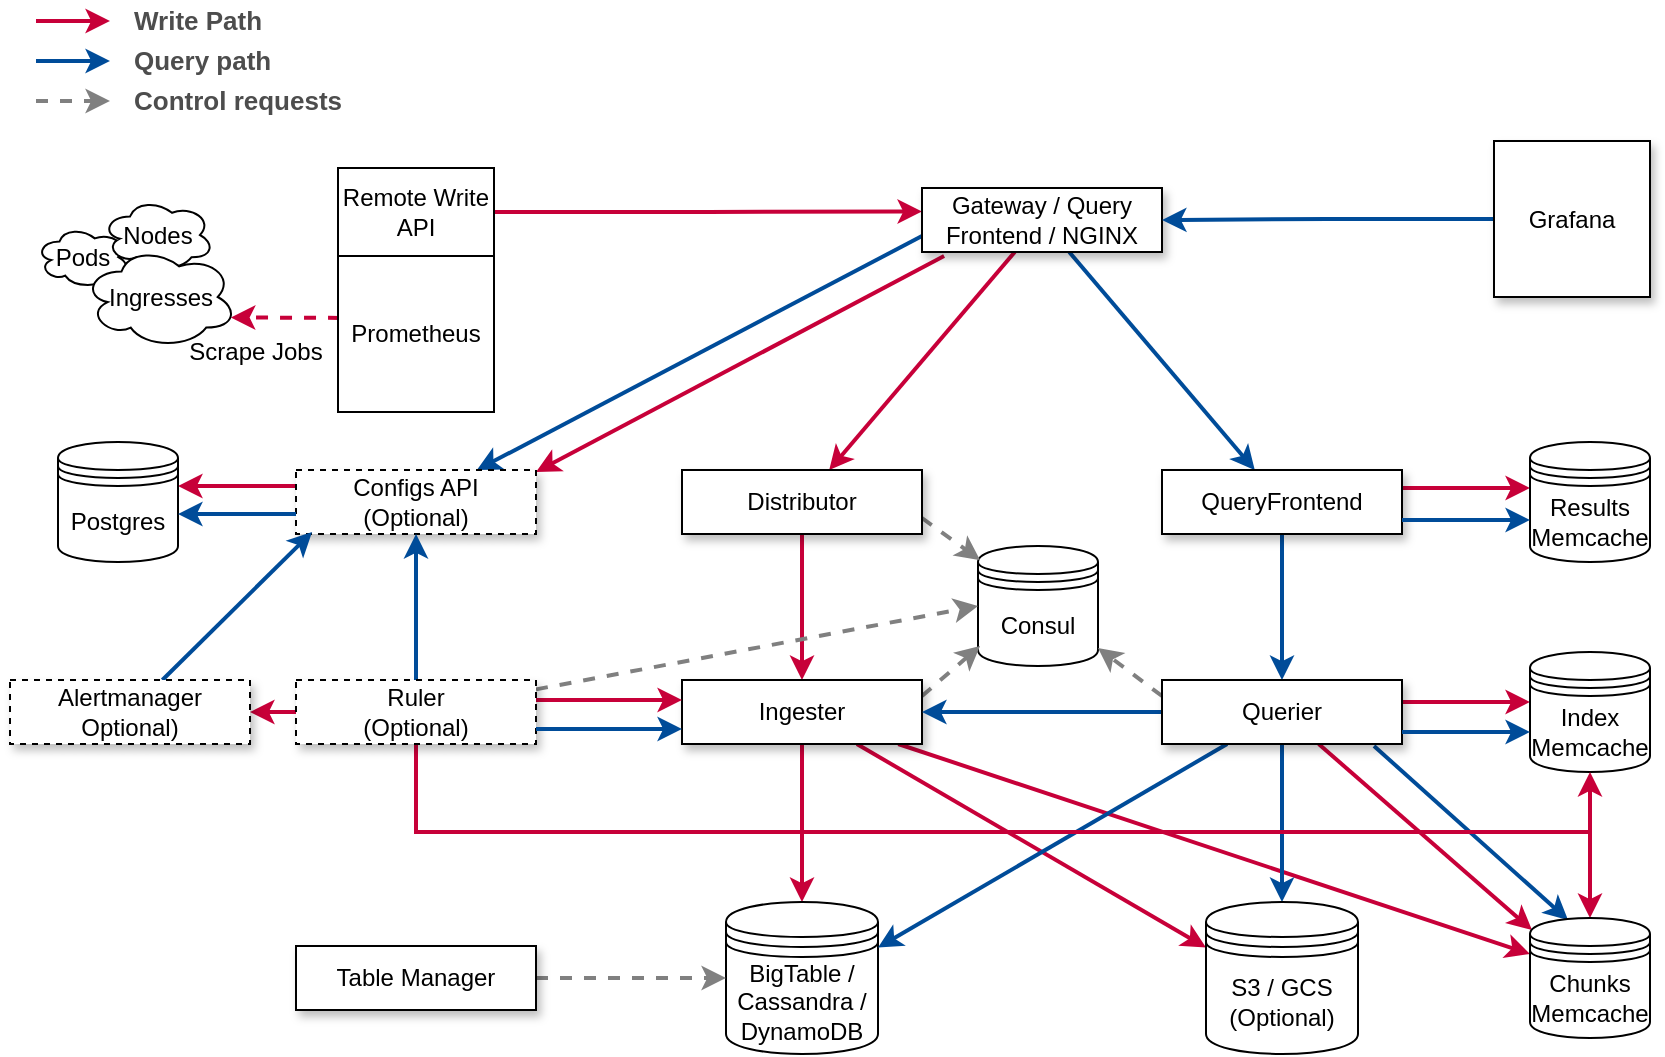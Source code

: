 <mxfile version="10.6.9" type="device"><diagram id="DZcehOveuEBMkhGliUBh" name="Page-1"><mxGraphModel dx="1394" dy="747" grid="0" gridSize="10" guides="1" tooltips="1" connect="1" arrows="1" fold="1" page="0" pageScale="1" pageWidth="1169" pageHeight="827" background="none" math="0" shadow="0"><root><mxCell id="0"/><mxCell id="1" parent="0"/><mxCell id="vospGvHZWRlfca4X8KIu-1" value="Consul" style="shape=datastore;whiteSpace=wrap;html=1;" parent="1" vertex="1"><mxGeometry x="584" y="347" width="60" height="60" as="geometry"/></mxCell><mxCell id="vospGvHZWRlfca4X8KIu-56" style="edgeStyle=none;rounded=0;orthogonalLoop=1;jettySize=auto;html=1;dashed=1;strokeColor=#C70039;strokeWidth=2;exitX=0.013;exitY=0.397;exitDx=0;exitDy=0;exitPerimeter=0;entryX=0.96;entryY=0.7;entryDx=0;entryDy=0;entryPerimeter=0;" parent="1" source="vospGvHZWRlfca4X8KIu-3" target="vospGvHZWRlfca4X8KIu-15" edge="1"><mxGeometry relative="1" as="geometry"/></mxCell><mxCell id="vospGvHZWRlfca4X8KIu-3" value="Prometheus" style="whiteSpace=wrap;html=1;aspect=fixed;" parent="1" vertex="1"><mxGeometry x="264" y="202" width="78" height="78" as="geometry"/></mxCell><mxCell id="vospGvHZWRlfca4X8KIu-22" style="edgeStyle=orthogonalEdgeStyle;rounded=0;orthogonalLoop=1;jettySize=auto;html=1;entryX=0;entryY=0.367;entryDx=0;entryDy=0;entryPerimeter=0;strokeColor=#C70039;strokeWidth=2;" parent="1" source="vospGvHZWRlfca4X8KIu-11" target="vospGvHZWRlfca4X8KIu-21" edge="1"><mxGeometry relative="1" as="geometry"/></mxCell><mxCell id="vospGvHZWRlfca4X8KIu-11" value="Remote Write API" style="whiteSpace=wrap;html=1;" parent="1" vertex="1"><mxGeometry x="264" y="158" width="78" height="44" as="geometry"/></mxCell><mxCell id="vospGvHZWRlfca4X8KIu-13" value="Pods" style="ellipse;shape=cloud;whiteSpace=wrap;html=1;" parent="1" vertex="1"><mxGeometry x="113" y="187" width="47" height="31" as="geometry"/></mxCell><mxCell id="vospGvHZWRlfca4X8KIu-14" value="Nodes" style="ellipse;shape=cloud;whiteSpace=wrap;html=1;" parent="1" vertex="1"><mxGeometry x="146" y="173" width="56" height="37" as="geometry"/></mxCell><mxCell id="vospGvHZWRlfca4X8KIu-15" value="Ingresses" style="ellipse;shape=cloud;whiteSpace=wrap;html=1;" parent="1" vertex="1"><mxGeometry x="136.5" y="197" width="77" height="51" as="geometry"/></mxCell><mxCell id="vospGvHZWRlfca4X8KIu-16" value="Scrape Jobs" style="text;html=1;strokeColor=none;fillColor=none;align=center;verticalAlign=middle;whiteSpace=wrap;rounded=0;" parent="1" vertex="1"><mxGeometry x="184" y="240" width="78" height="20" as="geometry"/></mxCell><mxCell id="vospGvHZWRlfca4X8KIu-32" style="rounded=0;orthogonalLoop=1;jettySize=auto;html=1;strokeColor=#C70039;strokeWidth=2;" parent="1" source="vospGvHZWRlfca4X8KIu-21" target="vospGvHZWRlfca4X8KIu-29" edge="1"><mxGeometry relative="1" as="geometry"/></mxCell><mxCell id="vospGvHZWRlfca4X8KIu-33" style="rounded=0;orthogonalLoop=1;jettySize=auto;html=1;strokeColor=#004C99;strokeWidth=2;" parent="1" source="vospGvHZWRlfca4X8KIu-21" target="vospGvHZWRlfca4X8KIu-31" edge="1"><mxGeometry relative="1" as="geometry"/></mxCell><mxCell id="COsSpGvFiSx_dhnnnPji-13" style="rounded=0;orthogonalLoop=1;jettySize=auto;html=1;strokeColor=#004C99;strokeWidth=2;exitX=0;exitY=0.75;exitDx=0;exitDy=0;" edge="1" parent="1" source="vospGvHZWRlfca4X8KIu-21" target="COsSpGvFiSx_dhnnnPji-3"><mxGeometry relative="1" as="geometry"/></mxCell><mxCell id="COsSpGvFiSx_dhnnnPji-14" style="edgeStyle=none;rounded=0;orthogonalLoop=1;jettySize=auto;html=1;entryX=1;entryY=0.031;entryDx=0;entryDy=0;entryPerimeter=0;strokeColor=#C70039;strokeWidth=2;exitX=0.092;exitY=1.063;exitDx=0;exitDy=0;exitPerimeter=0;" edge="1" parent="1" source="vospGvHZWRlfca4X8KIu-21" target="COsSpGvFiSx_dhnnnPji-3"><mxGeometry relative="1" as="geometry"/></mxCell><mxCell id="vospGvHZWRlfca4X8KIu-21" value="Gateway / Query Frontend / NGINX" style="rounded=0;whiteSpace=wrap;html=1;gradientColor=none;shadow=1;comic=0;glass=0;" parent="1" vertex="1"><mxGeometry x="556" y="168" width="120" height="32" as="geometry"/></mxCell><mxCell id="vospGvHZWRlfca4X8KIu-39" style="rounded=0;orthogonalLoop=1;jettySize=auto;html=1;strokeColor=#C70039;strokeWidth=2;" parent="1" source="vospGvHZWRlfca4X8KIu-29" target="vospGvHZWRlfca4X8KIu-38" edge="1"><mxGeometry relative="1" as="geometry"/></mxCell><mxCell id="vospGvHZWRlfca4X8KIu-53" style="edgeStyle=none;rounded=0;orthogonalLoop=1;jettySize=auto;html=1;strokeColor=#808080;strokeWidth=2;dashed=1;exitX=1;exitY=0.75;exitDx=0;exitDy=0;entryX=0.017;entryY=0.117;entryDx=0;entryDy=0;entryPerimeter=0;" parent="1" source="vospGvHZWRlfca4X8KIu-29" target="vospGvHZWRlfca4X8KIu-1" edge="1"><mxGeometry relative="1" as="geometry"><mxPoint x="582" y="355" as="targetPoint"/></mxGeometry></mxCell><mxCell id="vospGvHZWRlfca4X8KIu-29" value="Distributor&lt;br&gt;" style="rounded=0;whiteSpace=wrap;html=1;shadow=1;comic=0;glass=0;" parent="1" vertex="1"><mxGeometry x="436" y="309" width="120" height="32" as="geometry"/></mxCell><mxCell id="vospGvHZWRlfca4X8KIu-43" style="rounded=0;orthogonalLoop=1;jettySize=auto;html=1;strokeWidth=2;strokeColor=#004C99;" parent="1" source="vospGvHZWRlfca4X8KIu-31" target="vospGvHZWRlfca4X8KIu-42" edge="1"><mxGeometry relative="1" as="geometry"/></mxCell><mxCell id="COsSpGvFiSx_dhnnnPji-27" style="edgeStyle=none;rounded=0;orthogonalLoop=1;jettySize=auto;html=1;entryX=0;entryY=0.5;entryDx=0;entryDy=0;strokeColor=#C70039;strokeWidth=2;" edge="1" parent="1"><mxGeometry relative="1" as="geometry"><mxPoint x="796" y="318" as="sourcePoint"/><mxPoint x="860" y="318" as="targetPoint"/></mxGeometry></mxCell><mxCell id="vospGvHZWRlfca4X8KIu-31" value="QueryFrontend&lt;br&gt;" style="rounded=0;whiteSpace=wrap;html=1;shadow=1;" parent="1" vertex="1"><mxGeometry x="676" y="309" width="120" height="32" as="geometry"/></mxCell><mxCell id="vospGvHZWRlfca4X8KIu-36" style="edgeStyle=orthogonalEdgeStyle;rounded=0;orthogonalLoop=1;jettySize=auto;html=1;entryX=1;entryY=0.5;entryDx=0;entryDy=0;strokeColor=#004C99;strokeWidth=2;" parent="1" source="vospGvHZWRlfca4X8KIu-35" target="vospGvHZWRlfca4X8KIu-21" edge="1"><mxGeometry relative="1" as="geometry"/></mxCell><mxCell id="vospGvHZWRlfca4X8KIu-35" value="Grafana" style="whiteSpace=wrap;html=1;aspect=fixed;shadow=1;" parent="1" vertex="1"><mxGeometry x="842" y="144.5" width="78" height="78" as="geometry"/></mxCell><mxCell id="vospGvHZWRlfca4X8KIu-47" style="rounded=0;orthogonalLoop=1;jettySize=auto;html=1;entryX=0.017;entryY=0.833;entryDx=0;entryDy=0;dashed=1;exitX=1;exitY=0.25;exitDx=0;exitDy=0;strokeWidth=2;strokeColor=#808080;entryPerimeter=0;" parent="1" source="vospGvHZWRlfca4X8KIu-38" target="vospGvHZWRlfca4X8KIu-1" edge="1"><mxGeometry relative="1" as="geometry"/></mxCell><mxCell id="vospGvHZWRlfca4X8KIu-51" style="edgeStyle=none;rounded=0;orthogonalLoop=1;jettySize=auto;html=1;strokeColor=#C70039;strokeWidth=2;" parent="1" source="vospGvHZWRlfca4X8KIu-38" target="vospGvHZWRlfca4X8KIu-40" edge="1"><mxGeometry relative="1" as="geometry"/></mxCell><mxCell id="COsSpGvFiSx_dhnnnPji-21" style="edgeStyle=none;rounded=0;orthogonalLoop=1;jettySize=auto;html=1;entryX=0;entryY=0.3;entryDx=0;entryDy=0;strokeColor=#C70039;strokeWidth=2;" edge="1" parent="1" source="vospGvHZWRlfca4X8KIu-38" target="COsSpGvFiSx_dhnnnPji-2"><mxGeometry relative="1" as="geometry"/></mxCell><mxCell id="COsSpGvFiSx_dhnnnPji-22" style="edgeStyle=none;rounded=0;orthogonalLoop=1;jettySize=auto;html=1;entryX=0;entryY=0.3;entryDx=0;entryDy=0;strokeColor=#C70039;strokeWidth=2;" edge="1" parent="1" source="vospGvHZWRlfca4X8KIu-38" target="COsSpGvFiSx_dhnnnPji-6"><mxGeometry relative="1" as="geometry"/></mxCell><mxCell id="vospGvHZWRlfca4X8KIu-38" value="Ingester&lt;br&gt;" style="rounded=0;whiteSpace=wrap;html=1;shadow=1;" parent="1" vertex="1"><mxGeometry x="436" y="414" width="120" height="32" as="geometry"/></mxCell><mxCell id="vospGvHZWRlfca4X8KIu-40" value="BigTable / Cassandra / DynamoDB" style="shape=datastore;whiteSpace=wrap;html=1;" parent="1" vertex="1"><mxGeometry x="458" y="525" width="76" height="76" as="geometry"/></mxCell><mxCell id="vospGvHZWRlfca4X8KIu-45" style="rounded=0;orthogonalLoop=1;jettySize=auto;html=1;entryX=1;entryY=0.85;entryDx=0;entryDy=0;dashed=1;strokeWidth=2;strokeColor=#808080;exitX=0;exitY=0.25;exitDx=0;exitDy=0;entryPerimeter=0;" parent="1" source="vospGvHZWRlfca4X8KIu-42" target="vospGvHZWRlfca4X8KIu-1" edge="1"><mxGeometry relative="1" as="geometry"/></mxCell><mxCell id="vospGvHZWRlfca4X8KIu-52" style="edgeStyle=none;rounded=0;orthogonalLoop=1;jettySize=auto;html=1;entryX=1;entryY=0.3;entryDx=0;entryDy=0;strokeColor=#004C99;strokeWidth=2;" parent="1" source="vospGvHZWRlfca4X8KIu-42" target="vospGvHZWRlfca4X8KIu-40" edge="1"><mxGeometry relative="1" as="geometry"/></mxCell><mxCell id="COsSpGvFiSx_dhnnnPji-23" style="edgeStyle=none;rounded=0;orthogonalLoop=1;jettySize=auto;html=1;strokeColor=#004C99;strokeWidth=2;" edge="1" parent="1" source="vospGvHZWRlfca4X8KIu-42" target="COsSpGvFiSx_dhnnnPji-6"><mxGeometry relative="1" as="geometry"/></mxCell><mxCell id="COsSpGvFiSx_dhnnnPji-24" style="edgeStyle=none;rounded=0;orthogonalLoop=1;jettySize=auto;html=1;entryX=0;entryY=0.5;entryDx=0;entryDy=0;strokeColor=#C70039;strokeWidth=2;" edge="1" parent="1"><mxGeometry relative="1" as="geometry"><mxPoint x="796" y="425" as="sourcePoint"/><mxPoint x="860" y="425" as="targetPoint"/></mxGeometry></mxCell><mxCell id="COsSpGvFiSx_dhnnnPji-25" style="edgeStyle=none;rounded=0;orthogonalLoop=1;jettySize=auto;html=1;entryX=1;entryY=0.5;entryDx=0;entryDy=0;strokeColor=#004C99;strokeWidth=2;" edge="1" parent="1" source="vospGvHZWRlfca4X8KIu-42" target="vospGvHZWRlfca4X8KIu-38"><mxGeometry relative="1" as="geometry"/></mxCell><mxCell id="COsSpGvFiSx_dhnnnPji-30" style="edgeStyle=none;rounded=0;orthogonalLoop=1;jettySize=auto;html=1;strokeColor=#C70039;strokeWidth=2;" edge="1" parent="1" source="vospGvHZWRlfca4X8KIu-42"><mxGeometry relative="1" as="geometry"><mxPoint x="861" y="539" as="targetPoint"/></mxGeometry></mxCell><mxCell id="COsSpGvFiSx_dhnnnPji-34" style="edgeStyle=none;rounded=0;orthogonalLoop=1;jettySize=auto;html=1;strokeColor=#004C99;strokeWidth=2;entryX=0.317;entryY=0.017;entryDx=0;entryDy=0;entryPerimeter=0;" edge="1" parent="1" target="COsSpGvFiSx_dhnnnPji-2"><mxGeometry relative="1" as="geometry"><mxPoint x="782" y="447" as="sourcePoint"/><mxPoint x="883" y="530" as="targetPoint"/></mxGeometry></mxCell><mxCell id="vospGvHZWRlfca4X8KIu-42" value="Querier&lt;br&gt;" style="rounded=0;whiteSpace=wrap;html=1;shadow=1;" parent="1" vertex="1"><mxGeometry x="676" y="414" width="120" height="32" as="geometry"/></mxCell><mxCell id="vospGvHZWRlfca4X8KIu-48" value="Results Memcache" style="shape=datastore;whiteSpace=wrap;html=1;" parent="1" vertex="1"><mxGeometry x="860" y="295" width="60" height="60" as="geometry"/></mxCell><mxCell id="vospGvHZWRlfca4X8KIu-55" style="edgeStyle=none;rounded=0;orthogonalLoop=1;jettySize=auto;html=1;dashed=1;strokeColor=#808080;strokeWidth=2;entryX=0;entryY=0.5;entryDx=0;entryDy=0;" parent="1" source="vospGvHZWRlfca4X8KIu-54" target="vospGvHZWRlfca4X8KIu-40" edge="1"><mxGeometry relative="1" as="geometry"><mxPoint x="458" y="555" as="targetPoint"/></mxGeometry></mxCell><mxCell id="vospGvHZWRlfca4X8KIu-54" value="Table Manager&lt;br&gt;" style="rounded=0;whiteSpace=wrap;html=1;shadow=1;" parent="1" vertex="1"><mxGeometry x="243" y="547" width="120" height="32" as="geometry"/></mxCell><mxCell id="vospGvHZWRlfca4X8KIu-59" style="edgeStyle=orthogonalEdgeStyle;rounded=0;orthogonalLoop=1;jettySize=auto;html=1;strokeColor=#808080;strokeWidth=2;dashed=1;" parent="1" edge="1"><mxGeometry relative="1" as="geometry"><mxPoint x="113" y="124.5" as="sourcePoint"/><mxPoint x="150" y="124.5" as="targetPoint"/></mxGeometry></mxCell><mxCell id="vospGvHZWRlfca4X8KIu-60" value="Control requests" style="text;html=1;strokeColor=none;fillColor=none;align=left;verticalAlign=middle;whiteSpace=wrap;rounded=0;shadow=0;glass=0;comic=0;fontStyle=1;fontSize=13;fontColor=#4D4D4D;" parent="1" vertex="1"><mxGeometry x="160" y="114" width="146" height="20" as="geometry"/></mxCell><mxCell id="vospGvHZWRlfca4X8KIu-61" style="edgeStyle=orthogonalEdgeStyle;rounded=0;orthogonalLoop=1;jettySize=auto;html=1;strokeColor=#004C99;strokeWidth=2;" parent="1" edge="1"><mxGeometry relative="1" as="geometry"><mxPoint x="113" y="104.5" as="sourcePoint"/><mxPoint x="150" y="105" as="targetPoint"/></mxGeometry></mxCell><mxCell id="vospGvHZWRlfca4X8KIu-62" value="Query path" style="text;html=1;strokeColor=none;fillColor=none;align=left;verticalAlign=middle;whiteSpace=wrap;rounded=0;shadow=0;glass=0;comic=0;fontStyle=1;fontSize=13;fontColor=#4D4D4D;" parent="1" vertex="1"><mxGeometry x="160" y="94" width="171" height="20" as="geometry"/></mxCell><mxCell id="vospGvHZWRlfca4X8KIu-63" style="edgeStyle=orthogonalEdgeStyle;rounded=0;orthogonalLoop=1;jettySize=auto;html=1;strokeColor=#C70039;strokeWidth=2;" parent="1" edge="1"><mxGeometry relative="1" as="geometry"><mxPoint x="113" y="84.5" as="sourcePoint"/><mxPoint x="150" y="85" as="targetPoint"/></mxGeometry></mxCell><mxCell id="vospGvHZWRlfca4X8KIu-64" value="Write Path" style="text;html=1;strokeColor=none;fillColor=none;align=left;verticalAlign=middle;whiteSpace=wrap;rounded=0;shadow=0;glass=0;comic=0;fontStyle=1;fontSize=13;fontColor=#4D4D4D;" parent="1" vertex="1"><mxGeometry x="160" y="74" width="193" height="20" as="geometry"/></mxCell><mxCell id="COsSpGvFiSx_dhnnnPji-1" value="Index Memcache" style="shape=datastore;whiteSpace=wrap;html=1;" vertex="1" parent="1"><mxGeometry x="860" y="400" width="60" height="60" as="geometry"/></mxCell><mxCell id="COsSpGvFiSx_dhnnnPji-33" style="edgeStyle=none;rounded=0;orthogonalLoop=1;jettySize=auto;html=1;strokeColor=#C70039;strokeWidth=2;entryX=0.5;entryY=0;entryDx=0;entryDy=0;" edge="1" parent="1" target="COsSpGvFiSx_dhnnnPji-2"><mxGeometry relative="1" as="geometry"><mxPoint x="890" y="493" as="targetPoint"/><mxPoint x="890" y="486" as="sourcePoint"/></mxGeometry></mxCell><mxCell id="COsSpGvFiSx_dhnnnPji-2" value="Chunks Memcache" style="shape=datastore;whiteSpace=wrap;html=1;" vertex="1" parent="1"><mxGeometry x="860" y="533" width="60" height="60" as="geometry"/></mxCell><mxCell id="COsSpGvFiSx_dhnnnPji-11" style="edgeStyle=orthogonalEdgeStyle;rounded=0;orthogonalLoop=1;jettySize=auto;html=1;entryX=1;entryY=0.5;entryDx=0;entryDy=0;strokeColor=#C70039;strokeWidth=2;" edge="1" parent="1"><mxGeometry relative="1" as="geometry"><mxPoint x="243" y="317" as="sourcePoint"/><mxPoint x="184" y="317" as="targetPoint"/></mxGeometry></mxCell><mxCell id="COsSpGvFiSx_dhnnnPji-3" value="Configs API&lt;br&gt;(Optional)&lt;br&gt;" style="rounded=0;whiteSpace=wrap;html=1;shadow=1;comic=0;glass=0;dashed=1;" vertex="1" parent="1"><mxGeometry x="243" y="309" width="120" height="32" as="geometry"/></mxCell><mxCell id="COsSpGvFiSx_dhnnnPji-4" value="Postgres" style="shape=datastore;whiteSpace=wrap;html=1;" vertex="1" parent="1"><mxGeometry x="124" y="295" width="60" height="60" as="geometry"/></mxCell><mxCell id="COsSpGvFiSx_dhnnnPji-6" value="S3 / GCS&lt;br&gt;(Optional)&lt;br&gt;" style="shape=datastore;whiteSpace=wrap;html=1;" vertex="1" parent="1"><mxGeometry x="698" y="525" width="76" height="76" as="geometry"/></mxCell><mxCell id="COsSpGvFiSx_dhnnnPji-16" style="edgeStyle=none;rounded=0;orthogonalLoop=1;jettySize=auto;html=1;entryX=1;entryY=0.5;entryDx=0;entryDy=0;strokeColor=#C70039;strokeWidth=2;" edge="1" parent="1" source="COsSpGvFiSx_dhnnnPji-10" target="COsSpGvFiSx_dhnnnPji-15"><mxGeometry relative="1" as="geometry"/></mxCell><mxCell id="COsSpGvFiSx_dhnnnPji-18" style="edgeStyle=none;rounded=0;orthogonalLoop=1;jettySize=auto;html=1;entryX=0;entryY=0.5;entryDx=0;entryDy=0;strokeColor=#C70039;strokeWidth=2;" edge="1" parent="1"><mxGeometry relative="1" as="geometry"><mxPoint x="363" y="424" as="sourcePoint"/><mxPoint x="436" y="424" as="targetPoint"/></mxGeometry></mxCell><mxCell id="COsSpGvFiSx_dhnnnPji-20" style="edgeStyle=none;rounded=0;orthogonalLoop=1;jettySize=auto;html=1;entryX=0;entryY=0.5;entryDx=0;entryDy=0;strokeColor=#808080;strokeWidth=2;dashed=1;" edge="1" parent="1" source="COsSpGvFiSx_dhnnnPji-10" target="vospGvHZWRlfca4X8KIu-1"><mxGeometry relative="1" as="geometry"/></mxCell><mxCell id="COsSpGvFiSx_dhnnnPji-26" style="edgeStyle=none;rounded=0;orthogonalLoop=1;jettySize=auto;html=1;entryX=0.5;entryY=1;entryDx=0;entryDy=0;strokeColor=#004C99;strokeWidth=2;" edge="1" parent="1" source="COsSpGvFiSx_dhnnnPji-10" target="COsSpGvFiSx_dhnnnPji-3"><mxGeometry relative="1" as="geometry"/></mxCell><mxCell id="COsSpGvFiSx_dhnnnPji-32" style="edgeStyle=none;rounded=0;orthogonalLoop=1;jettySize=auto;html=1;strokeColor=#C70039;strokeWidth=2;exitX=0.5;exitY=1;exitDx=0;exitDy=0;entryX=0.5;entryY=1;entryDx=0;entryDy=0;" edge="1" parent="1" source="COsSpGvFiSx_dhnnnPji-10" target="COsSpGvFiSx_dhnnnPji-1"><mxGeometry relative="1" as="geometry"><mxPoint x="890" y="480" as="targetPoint"/><Array as="points"><mxPoint x="303" y="490"/><mxPoint x="890" y="490"/></Array></mxGeometry></mxCell><mxCell id="COsSpGvFiSx_dhnnnPji-10" value="Ruler&lt;br&gt;(Optional)&lt;br&gt;" style="rounded=0;whiteSpace=wrap;html=1;shadow=1;comic=0;glass=0;dashed=1;" vertex="1" parent="1"><mxGeometry x="243" y="414" width="120" height="32" as="geometry"/></mxCell><mxCell id="COsSpGvFiSx_dhnnnPji-12" style="edgeStyle=orthogonalEdgeStyle;rounded=0;orthogonalLoop=1;jettySize=auto;html=1;entryX=1;entryY=0.5;entryDx=0;entryDy=0;strokeColor=#004C99;strokeWidth=2;" edge="1" parent="1"><mxGeometry relative="1" as="geometry"><mxPoint x="243" y="331" as="sourcePoint"/><mxPoint x="184" y="331" as="targetPoint"/></mxGeometry></mxCell><mxCell id="COsSpGvFiSx_dhnnnPji-17" style="edgeStyle=none;rounded=0;orthogonalLoop=1;jettySize=auto;html=1;strokeColor=#004C99;strokeWidth=2;entryX=0.067;entryY=0.969;entryDx=0;entryDy=0;entryPerimeter=0;" edge="1" parent="1" source="COsSpGvFiSx_dhnnnPji-15" target="COsSpGvFiSx_dhnnnPji-3"><mxGeometry relative="1" as="geometry"/></mxCell><mxCell id="COsSpGvFiSx_dhnnnPji-15" value="Alertmanager&lt;br&gt;Optional)&lt;br&gt;" style="rounded=0;whiteSpace=wrap;html=1;shadow=1;comic=0;glass=0;dashed=1;" vertex="1" parent="1"><mxGeometry x="100" y="414" width="120" height="32" as="geometry"/></mxCell><mxCell id="COsSpGvFiSx_dhnnnPji-19" style="edgeStyle=none;rounded=0;orthogonalLoop=1;jettySize=auto;html=1;entryX=0;entryY=0.5;entryDx=0;entryDy=0;strokeColor=#004C99;strokeWidth=2;" edge="1" parent="1"><mxGeometry relative="1" as="geometry"><mxPoint x="363" y="438.5" as="sourcePoint"/><mxPoint x="436" y="438.5" as="targetPoint"/></mxGeometry></mxCell><mxCell id="COsSpGvFiSx_dhnnnPji-28" style="edgeStyle=none;rounded=0;orthogonalLoop=1;jettySize=auto;html=1;entryX=0;entryY=0.5;entryDx=0;entryDy=0;strokeColor=#004C99;strokeWidth=2;" edge="1" parent="1"><mxGeometry relative="1" as="geometry"><mxPoint x="796" y="334" as="sourcePoint"/><mxPoint x="860" y="334" as="targetPoint"/></mxGeometry></mxCell><mxCell id="COsSpGvFiSx_dhnnnPji-29" style="edgeStyle=none;rounded=0;orthogonalLoop=1;jettySize=auto;html=1;entryX=0;entryY=0.5;entryDx=0;entryDy=0;strokeColor=#004C99;strokeWidth=2;" edge="1" parent="1"><mxGeometry relative="1" as="geometry"><mxPoint x="796" y="440" as="sourcePoint"/><mxPoint x="860" y="440" as="targetPoint"/></mxGeometry></mxCell></root></mxGraphModel></diagram></mxfile>